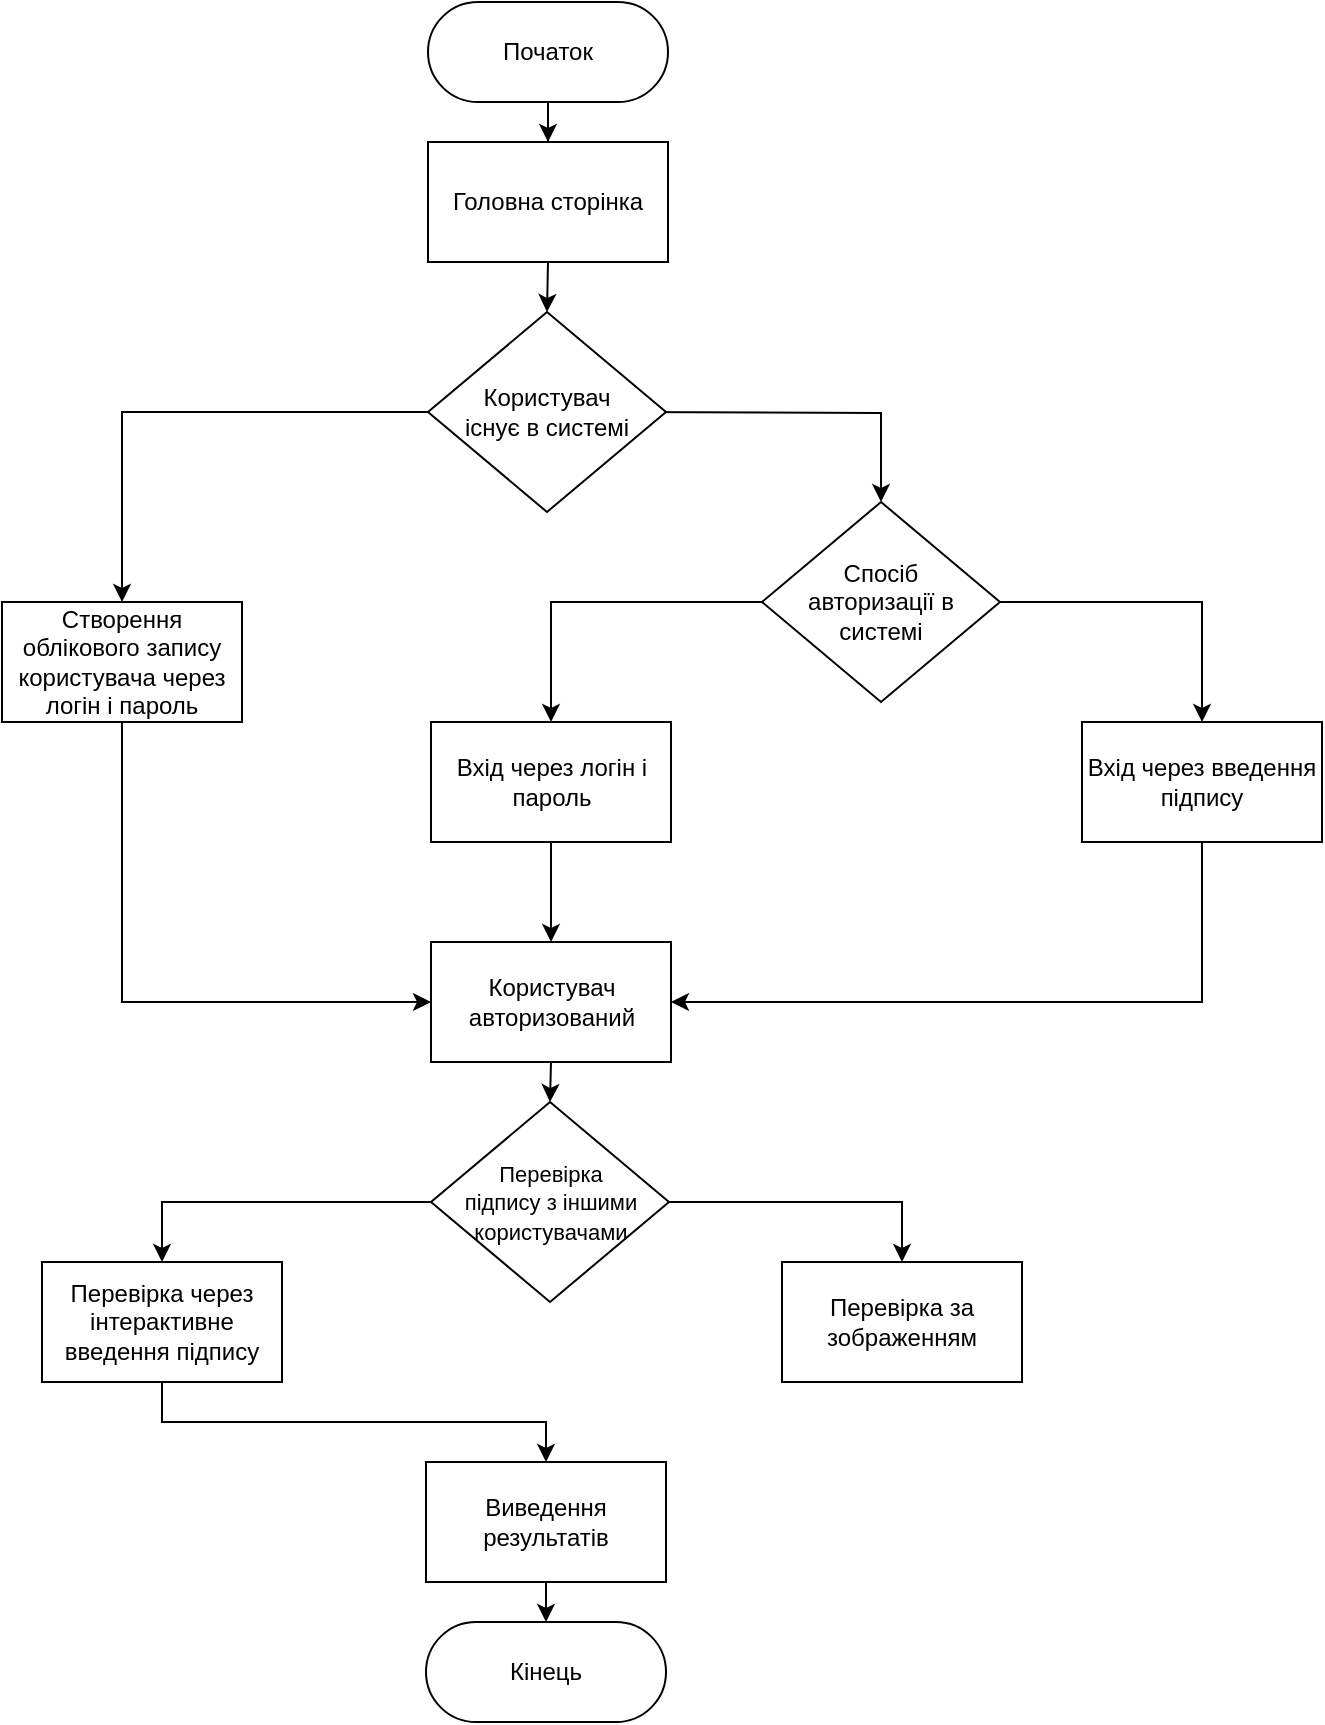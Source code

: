 <mxfile version="12.3.6" type="github" pages="1">
  <diagram id="qwpDHl5WWnUkpVeLNO2_" name="Page-1">
    <mxGraphModel dx="946" dy="623" grid="1" gridSize="10" guides="1" tooltips="1" connect="1" arrows="1" fold="1" page="1" pageScale="1" pageWidth="827" pageHeight="1169" math="0" shadow="0">
      <root>
        <mxCell id="0"/>
        <mxCell id="1" parent="0"/>
        <mxCell id="iMcQNNs0AvqnPJspPDK4-14" style="edgeStyle=orthogonalEdgeStyle;rounded=0;orthogonalLoop=1;jettySize=auto;html=1;exitX=0.5;exitY=1;exitDx=0;exitDy=0;entryX=0.5;entryY=0;entryDx=0;entryDy=0;" edge="1" parent="1" source="OoVCwQBQnUJX474Sr91E-1" target="iMcQNNs0AvqnPJspPDK4-13">
          <mxGeometry relative="1" as="geometry"/>
        </mxCell>
        <mxCell id="OoVCwQBQnUJX474Sr91E-1" value="Головна сторінка" style="rounded=0;whiteSpace=wrap;html=1;" parent="1" vertex="1">
          <mxGeometry x="353" y="90" width="120" height="60" as="geometry"/>
        </mxCell>
        <mxCell id="iMcQNNs0AvqnPJspPDK4-37" style="edgeStyle=orthogonalEdgeStyle;rounded=0;orthogonalLoop=1;jettySize=auto;html=1;exitX=0.5;exitY=1;exitDx=0;exitDy=0;entryX=0.5;entryY=0;entryDx=0;entryDy=0;" edge="1" parent="1" source="OoVCwQBQnUJX474Sr91E-7" target="iMcQNNs0AvqnPJspPDK4-31">
          <mxGeometry relative="1" as="geometry"/>
        </mxCell>
        <mxCell id="OoVCwQBQnUJX474Sr91E-7" value="Вхід через логін і пароль" style="rounded=0;whiteSpace=wrap;html=1;" parent="1" vertex="1">
          <mxGeometry x="354.5" y="380" width="120" height="60" as="geometry"/>
        </mxCell>
        <mxCell id="iMcQNNs0AvqnPJspPDK4-34" style="edgeStyle=orthogonalEdgeStyle;rounded=0;orthogonalLoop=1;jettySize=auto;html=1;exitX=0.5;exitY=1;exitDx=0;exitDy=0;entryX=1;entryY=0.5;entryDx=0;entryDy=0;" edge="1" parent="1" source="OoVCwQBQnUJX474Sr91E-8" target="iMcQNNs0AvqnPJspPDK4-31">
          <mxGeometry relative="1" as="geometry"/>
        </mxCell>
        <mxCell id="OoVCwQBQnUJX474Sr91E-8" value="Вхід через введення підпису" style="rounded=0;whiteSpace=wrap;html=1;" parent="1" vertex="1">
          <mxGeometry x="680" y="380" width="120" height="60" as="geometry"/>
        </mxCell>
        <mxCell id="iMcQNNs0AvqnPJspPDK4-35" style="edgeStyle=orthogonalEdgeStyle;rounded=0;orthogonalLoop=1;jettySize=auto;html=1;exitX=0.5;exitY=1;exitDx=0;exitDy=0;entryX=0;entryY=0.5;entryDx=0;entryDy=0;" edge="1" parent="1" source="OoVCwQBQnUJX474Sr91E-14" target="iMcQNNs0AvqnPJspPDK4-31">
          <mxGeometry relative="1" as="geometry"/>
        </mxCell>
        <mxCell id="OoVCwQBQnUJX474Sr91E-14" value="Створення облікового запису користувача через логін і пароль" style="rounded=0;whiteSpace=wrap;html=1;" parent="1" vertex="1">
          <mxGeometry x="140" y="320" width="120" height="60" as="geometry"/>
        </mxCell>
        <mxCell id="iMcQNNs0AvqnPJspPDK4-26" style="edgeStyle=orthogonalEdgeStyle;rounded=0;orthogonalLoop=1;jettySize=auto;html=1;exitX=0.5;exitY=1;exitDx=0;exitDy=0;entryX=0.5;entryY=0;entryDx=0;entryDy=0;" edge="1" parent="1" source="OoVCwQBQnUJX474Sr91E-25" target="iMcQNNs0AvqnPJspPDK4-5">
          <mxGeometry relative="1" as="geometry"/>
        </mxCell>
        <mxCell id="OoVCwQBQnUJX474Sr91E-25" value="Перевірка через інтерактивне введення підпису" style="rounded=0;whiteSpace=wrap;html=1;" parent="1" vertex="1">
          <mxGeometry x="160" y="650" width="120" height="60" as="geometry"/>
        </mxCell>
        <mxCell id="iMcQNNs0AvqnPJspPDK4-9" style="edgeStyle=orthogonalEdgeStyle;rounded=0;orthogonalLoop=1;jettySize=auto;html=1;exitX=0.5;exitY=1;exitDx=0;exitDy=0;entryX=0.5;entryY=0;entryDx=0;entryDy=0;" edge="1" parent="1" source="iMcQNNs0AvqnPJspPDK4-5" target="iMcQNNs0AvqnPJspPDK4-3">
          <mxGeometry relative="1" as="geometry"/>
        </mxCell>
        <mxCell id="iMcQNNs0AvqnPJspPDK4-5" value="Виведення результатів" style="rounded=0;whiteSpace=wrap;html=1;" vertex="1" parent="1">
          <mxGeometry x="352" y="750" width="120" height="60" as="geometry"/>
        </mxCell>
        <mxCell id="OoVCwQBQnUJX474Sr91E-26" value="Перевірка за зображенням" style="rounded=0;whiteSpace=wrap;html=1;" parent="1" vertex="1">
          <mxGeometry x="530" y="650" width="120" height="60" as="geometry"/>
        </mxCell>
        <mxCell id="iMcQNNs0AvqnPJspPDK4-3" value="Кінець" style="rounded=1;whiteSpace=wrap;html=1;arcSize=50;" vertex="1" parent="1">
          <mxGeometry x="352" y="830" width="120" height="50" as="geometry"/>
        </mxCell>
        <mxCell id="iMcQNNs0AvqnPJspPDK4-8" style="edgeStyle=orthogonalEdgeStyle;rounded=0;orthogonalLoop=1;jettySize=auto;html=1;entryX=0.5;entryY=0;entryDx=0;entryDy=0;" edge="1" parent="1" source="iMcQNNs0AvqnPJspPDK4-4" target="OoVCwQBQnUJX474Sr91E-1">
          <mxGeometry relative="1" as="geometry"/>
        </mxCell>
        <mxCell id="iMcQNNs0AvqnPJspPDK4-4" value="Початок" style="rounded=1;whiteSpace=wrap;html=1;arcSize=50;" vertex="1" parent="1">
          <mxGeometry x="353" y="20" width="120" height="50" as="geometry"/>
        </mxCell>
        <mxCell id="iMcQNNs0AvqnPJspPDK4-15" style="edgeStyle=orthogonalEdgeStyle;rounded=0;orthogonalLoop=1;jettySize=auto;html=1;entryX=0.5;entryY=0;entryDx=0;entryDy=0;exitX=0;exitY=0.5;exitDx=0;exitDy=0;" edge="1" parent="1" source="iMcQNNs0AvqnPJspPDK4-13" target="OoVCwQBQnUJX474Sr91E-14">
          <mxGeometry relative="1" as="geometry">
            <mxPoint x="350" y="225" as="sourcePoint"/>
          </mxGeometry>
        </mxCell>
        <mxCell id="iMcQNNs0AvqnPJspPDK4-17" style="edgeStyle=orthogonalEdgeStyle;rounded=0;orthogonalLoop=1;jettySize=auto;html=1;exitX=1;exitY=0.5;exitDx=0;exitDy=0;entryX=0.5;entryY=0;entryDx=0;entryDy=0;" edge="1" parent="1" target="iMcQNNs0AvqnPJspPDK4-30">
          <mxGeometry relative="1" as="geometry">
            <mxPoint x="452" y="225" as="sourcePoint"/>
            <mxPoint x="610" y="270" as="targetPoint"/>
          </mxGeometry>
        </mxCell>
        <mxCell id="iMcQNNs0AvqnPJspPDK4-13" value="Користувач&lt;br&gt;існує в системі" style="rhombus;whiteSpace=wrap;html=1;" vertex="1" parent="1">
          <mxGeometry x="353" y="175" width="119" height="100" as="geometry"/>
        </mxCell>
        <mxCell id="iMcQNNs0AvqnPJspPDK4-23" style="edgeStyle=orthogonalEdgeStyle;rounded=0;orthogonalLoop=1;jettySize=auto;html=1;exitX=1;exitY=0.5;exitDx=0;exitDy=0;entryX=0.5;entryY=0;entryDx=0;entryDy=0;" edge="1" parent="1" source="iMcQNNs0AvqnPJspPDK4-18" target="OoVCwQBQnUJX474Sr91E-26">
          <mxGeometry relative="1" as="geometry"/>
        </mxCell>
        <mxCell id="iMcQNNs0AvqnPJspPDK4-24" style="edgeStyle=orthogonalEdgeStyle;rounded=0;orthogonalLoop=1;jettySize=auto;html=1;exitX=0;exitY=0.5;exitDx=0;exitDy=0;entryX=0.5;entryY=0;entryDx=0;entryDy=0;" edge="1" parent="1" source="iMcQNNs0AvqnPJspPDK4-18" target="OoVCwQBQnUJX474Sr91E-25">
          <mxGeometry relative="1" as="geometry"/>
        </mxCell>
        <mxCell id="iMcQNNs0AvqnPJspPDK4-18" value="&lt;font style=&quot;font-size: 11px&quot;&gt;Перевірка&lt;br&gt;підпису з іншими користувачами&lt;/font&gt;" style="rhombus;whiteSpace=wrap;html=1;" vertex="1" parent="1">
          <mxGeometry x="354.5" y="570" width="119" height="100" as="geometry"/>
        </mxCell>
        <mxCell id="iMcQNNs0AvqnPJspPDK4-32" style="edgeStyle=orthogonalEdgeStyle;rounded=0;orthogonalLoop=1;jettySize=auto;html=1;exitX=1;exitY=0.5;exitDx=0;exitDy=0;entryX=0.5;entryY=0;entryDx=0;entryDy=0;" edge="1" parent="1" source="iMcQNNs0AvqnPJspPDK4-30" target="OoVCwQBQnUJX474Sr91E-8">
          <mxGeometry relative="1" as="geometry"/>
        </mxCell>
        <mxCell id="iMcQNNs0AvqnPJspPDK4-33" style="edgeStyle=orthogonalEdgeStyle;rounded=0;orthogonalLoop=1;jettySize=auto;html=1;exitX=0;exitY=0.5;exitDx=0;exitDy=0;entryX=0.5;entryY=0;entryDx=0;entryDy=0;" edge="1" parent="1" source="iMcQNNs0AvqnPJspPDK4-30" target="OoVCwQBQnUJX474Sr91E-7">
          <mxGeometry relative="1" as="geometry"/>
        </mxCell>
        <mxCell id="iMcQNNs0AvqnPJspPDK4-30" value="Спосіб&lt;br&gt;авторизації в системі" style="rhombus;whiteSpace=wrap;html=1;" vertex="1" parent="1">
          <mxGeometry x="520" y="270" width="119" height="100" as="geometry"/>
        </mxCell>
        <mxCell id="iMcQNNs0AvqnPJspPDK4-36" style="edgeStyle=orthogonalEdgeStyle;rounded=0;orthogonalLoop=1;jettySize=auto;html=1;exitX=0.5;exitY=1;exitDx=0;exitDy=0;entryX=0.5;entryY=0;entryDx=0;entryDy=0;" edge="1" parent="1" source="iMcQNNs0AvqnPJspPDK4-31" target="iMcQNNs0AvqnPJspPDK4-18">
          <mxGeometry relative="1" as="geometry"/>
        </mxCell>
        <mxCell id="iMcQNNs0AvqnPJspPDK4-31" value="Користувач авторизований" style="rounded=0;whiteSpace=wrap;html=1;" vertex="1" parent="1">
          <mxGeometry x="354.5" y="490" width="120" height="60" as="geometry"/>
        </mxCell>
      </root>
    </mxGraphModel>
  </diagram>
</mxfile>
